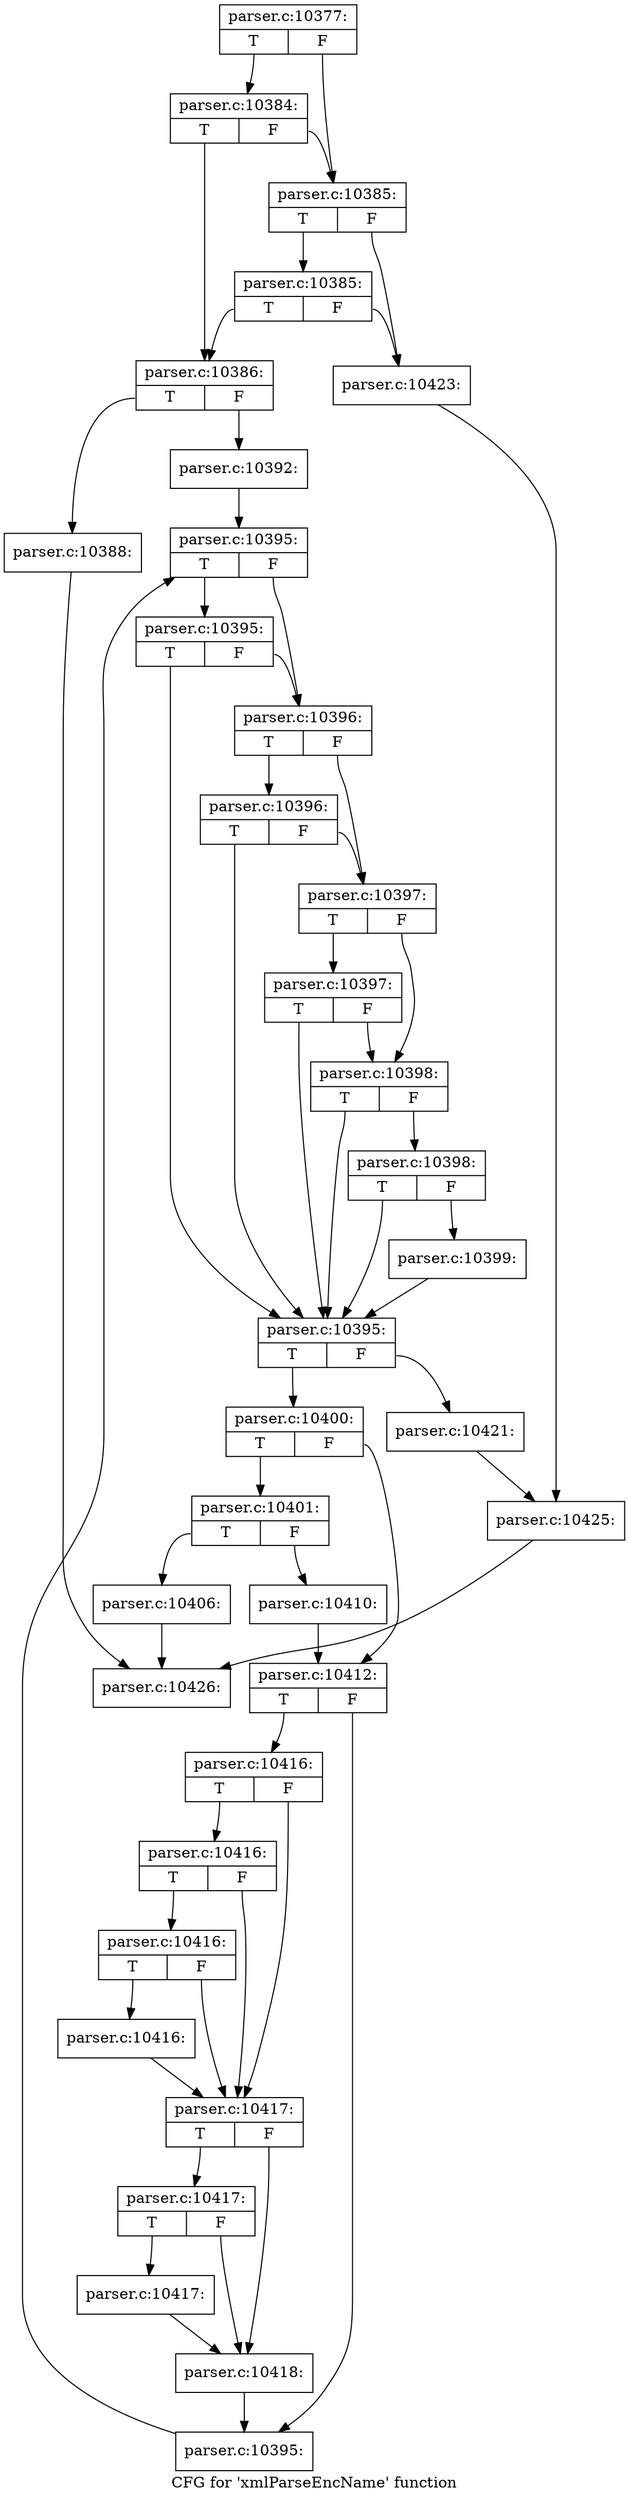 digraph "CFG for 'xmlParseEncName' function" {
	label="CFG for 'xmlParseEncName' function";

	Node0x5d54190 [shape=record,label="{parser.c:10377:|{<s0>T|<s1>F}}"];
	Node0x5d54190:s0 -> Node0x5d558e0;
	Node0x5d54190:s1 -> Node0x5d55860;
	Node0x5d558e0 [shape=record,label="{parser.c:10384:|{<s0>T|<s1>F}}"];
	Node0x5d558e0:s0 -> Node0x5d55770;
	Node0x5d558e0:s1 -> Node0x5d55860;
	Node0x5d55860 [shape=record,label="{parser.c:10385:|{<s0>T|<s1>F}}"];
	Node0x5d55860:s0 -> Node0x5d55e80;
	Node0x5d55860:s1 -> Node0x5d55810;
	Node0x5d55e80 [shape=record,label="{parser.c:10385:|{<s0>T|<s1>F}}"];
	Node0x5d55e80:s0 -> Node0x5d55770;
	Node0x5d55e80:s1 -> Node0x5d55810;
	Node0x5d55770 [shape=record,label="{parser.c:10386:|{<s0>T|<s1>F}}"];
	Node0x5d55770:s0 -> Node0x5d56870;
	Node0x5d55770:s1 -> Node0x5d568c0;
	Node0x5d56870 [shape=record,label="{parser.c:10388:}"];
	Node0x5d56870 -> Node0x5d54410;
	Node0x5d568c0 [shape=record,label="{parser.c:10392:}"];
	Node0x5d568c0 -> Node0x5d57880;
	Node0x5d57880 [shape=record,label="{parser.c:10395:|{<s0>T|<s1>F}}"];
	Node0x5d57880:s0 -> Node0x5d57dc0;
	Node0x5d57880:s1 -> Node0x5d57d40;
	Node0x5d57dc0 [shape=record,label="{parser.c:10395:|{<s0>T|<s1>F}}"];
	Node0x5d57dc0:s0 -> Node0x5d57b20;
	Node0x5d57dc0:s1 -> Node0x5d57d40;
	Node0x5d57d40 [shape=record,label="{parser.c:10396:|{<s0>T|<s1>F}}"];
	Node0x5d57d40:s0 -> Node0x5d58260;
	Node0x5d57d40:s1 -> Node0x5d57cc0;
	Node0x5d58260 [shape=record,label="{parser.c:10396:|{<s0>T|<s1>F}}"];
	Node0x5d58260:s0 -> Node0x5d57b20;
	Node0x5d58260:s1 -> Node0x5d57cc0;
	Node0x5d57cc0 [shape=record,label="{parser.c:10397:|{<s0>T|<s1>F}}"];
	Node0x5d57cc0:s0 -> Node0x5d587a0;
	Node0x5d57cc0:s1 -> Node0x5d57c40;
	Node0x5d587a0 [shape=record,label="{parser.c:10397:|{<s0>T|<s1>F}}"];
	Node0x5d587a0:s0 -> Node0x5d57b20;
	Node0x5d587a0:s1 -> Node0x5d57c40;
	Node0x5d57c40 [shape=record,label="{parser.c:10398:|{<s0>T|<s1>F}}"];
	Node0x5d57c40:s0 -> Node0x5d57b20;
	Node0x5d57c40:s1 -> Node0x5d57bc0;
	Node0x5d57bc0 [shape=record,label="{parser.c:10398:|{<s0>T|<s1>F}}"];
	Node0x5d57bc0:s0 -> Node0x5d57b20;
	Node0x5d57bc0:s1 -> Node0x5d57b70;
	Node0x5d57b70 [shape=record,label="{parser.c:10399:}"];
	Node0x5d57b70 -> Node0x5d57b20;
	Node0x5d57b20 [shape=record,label="{parser.c:10395:|{<s0>T|<s1>F}}"];
	Node0x5d57b20:s0 -> Node0x5d591a0;
	Node0x5d57b20:s1 -> Node0x5d57aa0;
	Node0x5d591a0 [shape=record,label="{parser.c:10400:|{<s0>T|<s1>F}}"];
	Node0x5d591a0:s0 -> Node0x5d59790;
	Node0x5d591a0:s1 -> Node0x5d597e0;
	Node0x5d59790 [shape=record,label="{parser.c:10401:|{<s0>T|<s1>F}}"];
	Node0x5d59790:s0 -> Node0x5d5a510;
	Node0x5d59790:s1 -> Node0x5d5a560;
	Node0x5d5a510 [shape=record,label="{parser.c:10406:}"];
	Node0x5d5a510 -> Node0x5d54410;
	Node0x5d5a560 [shape=record,label="{parser.c:10410:}"];
	Node0x5d5a560 -> Node0x5d597e0;
	Node0x5d597e0 [shape=record,label="{parser.c:10412:|{<s0>T|<s1>F}}"];
	Node0x5d597e0:s0 -> Node0x5d5b9a0;
	Node0x5d597e0:s1 -> Node0x5d5b9f0;
	Node0x5d5b9a0 [shape=record,label="{parser.c:10416:|{<s0>T|<s1>F}}"];
	Node0x5d5b9a0:s0 -> Node0x5d5bf00;
	Node0x5d5b9a0:s1 -> Node0x5d5be30;
	Node0x5d5bf00 [shape=record,label="{parser.c:10416:|{<s0>T|<s1>F}}"];
	Node0x5d5bf00:s0 -> Node0x5d5be80;
	Node0x5d5bf00:s1 -> Node0x5d5be30;
	Node0x5d5be80 [shape=record,label="{parser.c:10416:|{<s0>T|<s1>F}}"];
	Node0x5d5be80:s0 -> Node0x5d5bde0;
	Node0x5d5be80:s1 -> Node0x5d5be30;
	Node0x5d5bde0 [shape=record,label="{parser.c:10416:}"];
	Node0x5d5bde0 -> Node0x5d5be30;
	Node0x5d5be30 [shape=record,label="{parser.c:10417:|{<s0>T|<s1>F}}"];
	Node0x5d5be30:s0 -> Node0x5d5d1e0;
	Node0x5d5be30:s1 -> Node0x5d5d190;
	Node0x5d5d1e0 [shape=record,label="{parser.c:10417:|{<s0>T|<s1>F}}"];
	Node0x5d5d1e0:s0 -> Node0x5d5d140;
	Node0x5d5d1e0:s1 -> Node0x5d5d190;
	Node0x5d5d140 [shape=record,label="{parser.c:10417:}"];
	Node0x5d5d140 -> Node0x5d5d190;
	Node0x5d5d190 [shape=record,label="{parser.c:10418:}"];
	Node0x5d5d190 -> Node0x5d5b9f0;
	Node0x5d5b9f0 [shape=record,label="{parser.c:10395:}"];
	Node0x5d5b9f0 -> Node0x5d57880;
	Node0x5d57aa0 [shape=record,label="{parser.c:10421:}"];
	Node0x5d57aa0 -> Node0x5d557c0;
	Node0x5d55810 [shape=record,label="{parser.c:10423:}"];
	Node0x5d55810 -> Node0x5d557c0;
	Node0x5d557c0 [shape=record,label="{parser.c:10425:}"];
	Node0x5d557c0 -> Node0x5d54410;
	Node0x5d54410 [shape=record,label="{parser.c:10426:}"];
}
